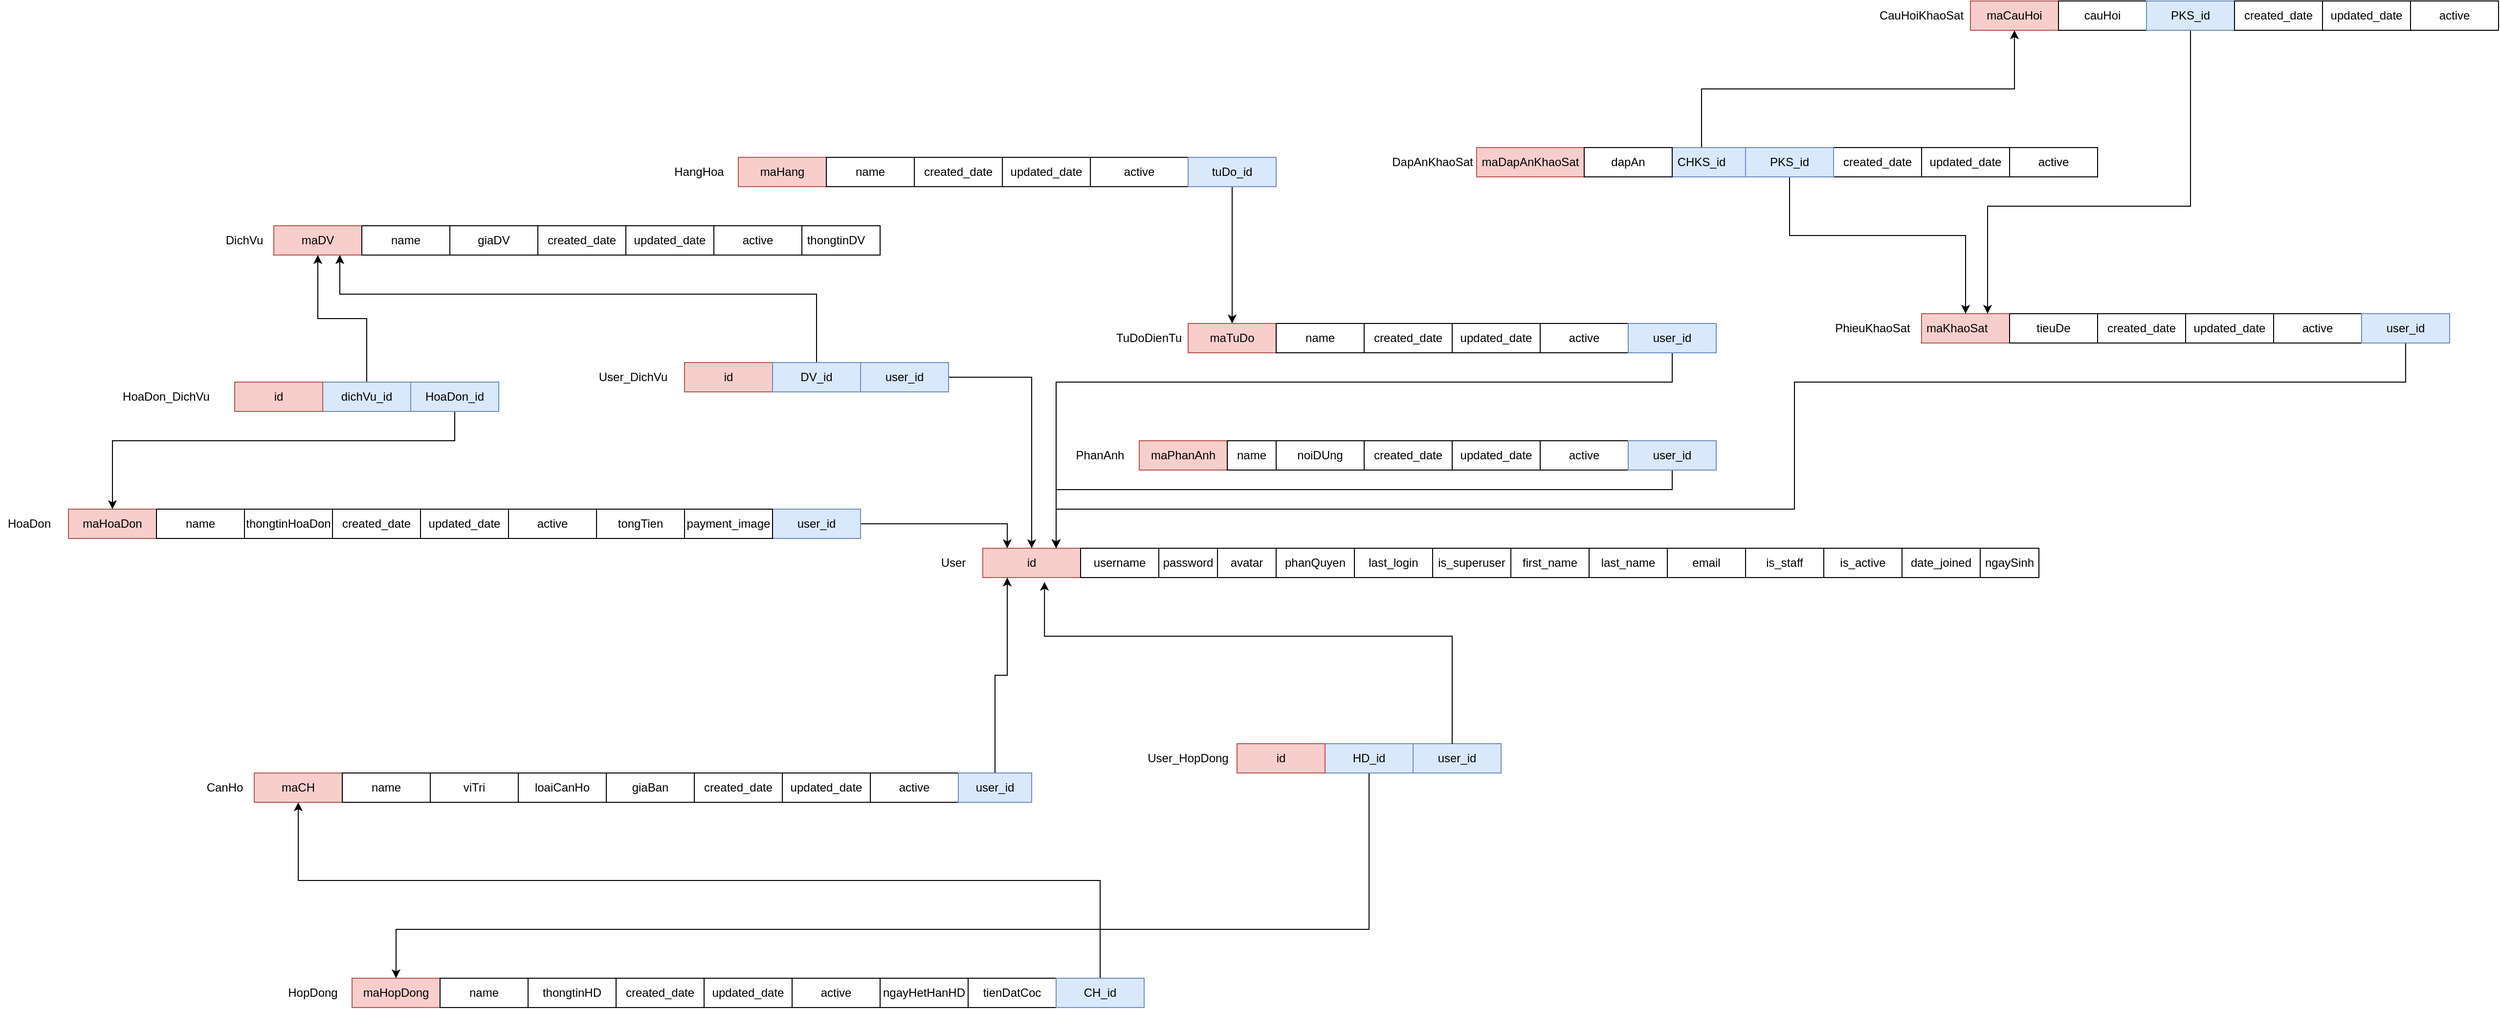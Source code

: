 <mxfile version="24.3.1" type="device">
  <diagram name="Page-1" id="q1O1vENpDjxw2p7QvaA1">
    <mxGraphModel dx="2934" dy="2238" grid="1" gridSize="10" guides="1" tooltips="1" connect="1" arrows="1" fold="1" page="1" pageScale="1" pageWidth="850" pageHeight="1100" math="0" shadow="0">
      <root>
        <mxCell id="0" />
        <mxCell id="1" parent="0" />
        <mxCell id="GTbB38UrbF-Rtl87e6up-108" value="id" style="rounded=0;whiteSpace=wrap;html=1;fillColor=#f8cecc;strokeColor=#b85450;" vertex="1" parent="1">
          <mxGeometry x="440" y="510" width="100" height="30" as="geometry" />
        </mxCell>
        <mxCell id="GTbB38UrbF-Rtl87e6up-109" value="User" style="text;html=1;align=center;verticalAlign=middle;whiteSpace=wrap;rounded=0;" vertex="1" parent="1">
          <mxGeometry x="380" y="510" width="60" height="30" as="geometry" />
        </mxCell>
        <mxCell id="GTbB38UrbF-Rtl87e6up-110" value="username" style="rounded=0;whiteSpace=wrap;html=1;" vertex="1" parent="1">
          <mxGeometry x="540" y="510" width="80" height="30" as="geometry" />
        </mxCell>
        <mxCell id="GTbB38UrbF-Rtl87e6up-111" value="password" style="rounded=0;whiteSpace=wrap;html=1;" vertex="1" parent="1">
          <mxGeometry x="620" y="510" width="60" height="30" as="geometry" />
        </mxCell>
        <mxCell id="GTbB38UrbF-Rtl87e6up-112" value="avatar" style="rounded=0;whiteSpace=wrap;html=1;" vertex="1" parent="1">
          <mxGeometry x="680" y="510" width="60" height="30" as="geometry" />
        </mxCell>
        <mxCell id="GTbB38UrbF-Rtl87e6up-113" value="phanQuyen" style="rounded=0;whiteSpace=wrap;html=1;" vertex="1" parent="1">
          <mxGeometry x="740" y="510" width="80" height="30" as="geometry" />
        </mxCell>
        <mxCell id="GTbB38UrbF-Rtl87e6up-114" value="maCH" style="rounded=0;whiteSpace=wrap;html=1;fillColor=#f8cecc;strokeColor=#b85450;" vertex="1" parent="1">
          <mxGeometry x="-305" y="740" width="90" height="30" as="geometry" />
        </mxCell>
        <mxCell id="GTbB38UrbF-Rtl87e6up-115" value="HopDong" style="text;html=1;align=center;verticalAlign=middle;whiteSpace=wrap;rounded=0;rotation=0;" vertex="1" parent="1">
          <mxGeometry x="-275" y="950" width="60" height="30" as="geometry" />
        </mxCell>
        <mxCell id="GTbB38UrbF-Rtl87e6up-116" value="name" style="rounded=0;whiteSpace=wrap;html=1;" vertex="1" parent="1">
          <mxGeometry x="-215" y="740" width="90" height="30" as="geometry" />
        </mxCell>
        <mxCell id="GTbB38UrbF-Rtl87e6up-117" value="viTri" style="rounded=0;whiteSpace=wrap;html=1;" vertex="1" parent="1">
          <mxGeometry x="-125" y="740" width="90" height="30" as="geometry" />
        </mxCell>
        <mxCell id="GTbB38UrbF-Rtl87e6up-118" value="loaiCanHo" style="rounded=0;whiteSpace=wrap;html=1;" vertex="1" parent="1">
          <mxGeometry x="-35" y="740" width="90" height="30" as="geometry" />
        </mxCell>
        <mxCell id="GTbB38UrbF-Rtl87e6up-119" value="giaBan" style="rounded=0;whiteSpace=wrap;html=1;" vertex="1" parent="1">
          <mxGeometry x="55" y="740" width="90" height="30" as="geometry" />
        </mxCell>
        <mxCell id="GTbB38UrbF-Rtl87e6up-120" value="first_name" style="rounded=0;whiteSpace=wrap;html=1;" vertex="1" parent="1">
          <mxGeometry x="980" y="510" width="80" height="30" as="geometry" />
        </mxCell>
        <mxCell id="GTbB38UrbF-Rtl87e6up-121" value="last_login" style="rounded=0;whiteSpace=wrap;html=1;" vertex="1" parent="1">
          <mxGeometry x="820" y="510" width="80" height="30" as="geometry" />
        </mxCell>
        <mxCell id="GTbB38UrbF-Rtl87e6up-122" value="is_superuser" style="rounded=0;whiteSpace=wrap;html=1;" vertex="1" parent="1">
          <mxGeometry x="900" y="510" width="80" height="30" as="geometry" />
        </mxCell>
        <mxCell id="GTbB38UrbF-Rtl87e6up-123" value="last_name" style="rounded=0;whiteSpace=wrap;html=1;" vertex="1" parent="1">
          <mxGeometry x="1060" y="510" width="80" height="30" as="geometry" />
        </mxCell>
        <mxCell id="GTbB38UrbF-Rtl87e6up-124" value="email" style="rounded=0;whiteSpace=wrap;html=1;" vertex="1" parent="1">
          <mxGeometry x="1140" y="510" width="80" height="30" as="geometry" />
        </mxCell>
        <mxCell id="GTbB38UrbF-Rtl87e6up-125" value="is_staff" style="rounded=0;whiteSpace=wrap;html=1;" vertex="1" parent="1">
          <mxGeometry x="1220" y="510" width="80" height="30" as="geometry" />
        </mxCell>
        <mxCell id="GTbB38UrbF-Rtl87e6up-126" value="is_active" style="rounded=0;whiteSpace=wrap;html=1;" vertex="1" parent="1">
          <mxGeometry x="1300" y="510" width="80" height="30" as="geometry" />
        </mxCell>
        <mxCell id="GTbB38UrbF-Rtl87e6up-127" value="date_joined" style="rounded=0;whiteSpace=wrap;html=1;" vertex="1" parent="1">
          <mxGeometry x="1380" y="510" width="80" height="30" as="geometry" />
        </mxCell>
        <mxCell id="GTbB38UrbF-Rtl87e6up-128" value="ngaySinh" style="rounded=0;whiteSpace=wrap;html=1;" vertex="1" parent="1">
          <mxGeometry x="1460" y="510" width="60" height="30" as="geometry" />
        </mxCell>
        <mxCell id="GTbB38UrbF-Rtl87e6up-129" value="CanHo" style="text;html=1;align=center;verticalAlign=middle;whiteSpace=wrap;rounded=0;" vertex="1" parent="1">
          <mxGeometry x="-365" y="740" width="60" height="30" as="geometry" />
        </mxCell>
        <mxCell id="GTbB38UrbF-Rtl87e6up-130" value="maHopDong" style="rounded=0;whiteSpace=wrap;html=1;fillColor=#f8cecc;strokeColor=#b85450;" vertex="1" parent="1">
          <mxGeometry x="-205" y="950" width="90" height="30" as="geometry" />
        </mxCell>
        <mxCell id="GTbB38UrbF-Rtl87e6up-131" value="name" style="rounded=0;whiteSpace=wrap;html=1;" vertex="1" parent="1">
          <mxGeometry x="-115" y="950" width="90" height="30" as="geometry" />
        </mxCell>
        <mxCell id="GTbB38UrbF-Rtl87e6up-132" value="thongtinHD" style="rounded=0;whiteSpace=wrap;html=1;" vertex="1" parent="1">
          <mxGeometry x="-25" y="950" width="90" height="30" as="geometry" />
        </mxCell>
        <mxCell id="GTbB38UrbF-Rtl87e6up-133" value="created_date" style="rounded=0;whiteSpace=wrap;html=1;" vertex="1" parent="1">
          <mxGeometry x="65" y="950" width="90" height="30" as="geometry" />
        </mxCell>
        <mxCell id="GTbB38UrbF-Rtl87e6up-134" value="ngayHetHanHD" style="rounded=0;whiteSpace=wrap;html=1;" vertex="1" parent="1">
          <mxGeometry x="335" y="950" width="90" height="30" as="geometry" />
        </mxCell>
        <mxCell id="GTbB38UrbF-Rtl87e6up-135" value="tienDatCoc" style="rounded=0;whiteSpace=wrap;html=1;" vertex="1" parent="1">
          <mxGeometry x="425" y="950" width="90" height="30" as="geometry" />
        </mxCell>
        <mxCell id="GTbB38UrbF-Rtl87e6up-136" value="HoaDon" style="text;html=1;align=center;verticalAlign=middle;whiteSpace=wrap;rounded=0;rotation=0;" vertex="1" parent="1">
          <mxGeometry x="-565" y="470" width="60" height="30" as="geometry" />
        </mxCell>
        <mxCell id="GTbB38UrbF-Rtl87e6up-137" value="maHoaDon" style="rounded=0;whiteSpace=wrap;html=1;fillColor=#f8cecc;strokeColor=#b85450;" vertex="1" parent="1">
          <mxGeometry x="-495" y="470" width="90" height="30" as="geometry" />
        </mxCell>
        <mxCell id="GTbB38UrbF-Rtl87e6up-138" value="name" style="rounded=0;whiteSpace=wrap;html=1;" vertex="1" parent="1">
          <mxGeometry x="-405" y="470" width="90" height="30" as="geometry" />
        </mxCell>
        <mxCell id="GTbB38UrbF-Rtl87e6up-139" value="thongtinHoaDon" style="rounded=0;whiteSpace=wrap;html=1;" vertex="1" parent="1">
          <mxGeometry x="-315" y="470" width="90" height="30" as="geometry" />
        </mxCell>
        <mxCell id="GTbB38UrbF-Rtl87e6up-140" value="created_date" style="rounded=0;whiteSpace=wrap;html=1;" vertex="1" parent="1">
          <mxGeometry x="-225" y="470" width="90" height="30" as="geometry" />
        </mxCell>
        <mxCell id="GTbB38UrbF-Rtl87e6up-141" value="tongTien" style="rounded=0;whiteSpace=wrap;html=1;" vertex="1" parent="1">
          <mxGeometry x="45" y="470" width="90" height="30" as="geometry" />
        </mxCell>
        <mxCell id="GTbB38UrbF-Rtl87e6up-142" value="DichVu" style="text;html=1;align=center;verticalAlign=middle;whiteSpace=wrap;rounded=0;rotation=0;" vertex="1" parent="1">
          <mxGeometry x="-345" y="180" width="60" height="30" as="geometry" />
        </mxCell>
        <mxCell id="GTbB38UrbF-Rtl87e6up-143" value="maDV" style="rounded=0;whiteSpace=wrap;html=1;fillColor=#f8cecc;strokeColor=#b85450;" vertex="1" parent="1">
          <mxGeometry x="-285" y="180" width="90" height="30" as="geometry" />
        </mxCell>
        <mxCell id="GTbB38UrbF-Rtl87e6up-144" value="name" style="rounded=0;whiteSpace=wrap;html=1;" vertex="1" parent="1">
          <mxGeometry x="-195" y="180" width="90" height="30" as="geometry" />
        </mxCell>
        <mxCell id="GTbB38UrbF-Rtl87e6up-145" value="giaDV" style="rounded=0;whiteSpace=wrap;html=1;" vertex="1" parent="1">
          <mxGeometry x="-105" y="180" width="90" height="30" as="geometry" />
        </mxCell>
        <mxCell id="GTbB38UrbF-Rtl87e6up-146" value="created_date" style="rounded=0;whiteSpace=wrap;html=1;" vertex="1" parent="1">
          <mxGeometry x="-15" y="180" width="90" height="30" as="geometry" />
        </mxCell>
        <mxCell id="GTbB38UrbF-Rtl87e6up-147" value="thongtinDV" style="rounded=0;whiteSpace=wrap;html=1;" vertex="1" parent="1">
          <mxGeometry x="245" y="180" width="90" height="30" as="geometry" />
        </mxCell>
        <mxCell id="GTbB38UrbF-Rtl87e6up-148" value="TuDoDienTu" style="text;html=1;align=center;verticalAlign=middle;whiteSpace=wrap;rounded=0;rotation=0;" vertex="1" parent="1">
          <mxGeometry x="580" y="280" width="60" height="30" as="geometry" />
        </mxCell>
        <mxCell id="GTbB38UrbF-Rtl87e6up-149" value="maTuDo" style="rounded=0;whiteSpace=wrap;html=1;fillColor=#f8cecc;strokeColor=#b85450;" vertex="1" parent="1">
          <mxGeometry x="650" y="280" width="90" height="30" as="geometry" />
        </mxCell>
        <mxCell id="GTbB38UrbF-Rtl87e6up-150" value="name" style="rounded=0;whiteSpace=wrap;html=1;" vertex="1" parent="1">
          <mxGeometry x="740" y="280" width="90" height="30" as="geometry" />
        </mxCell>
        <mxCell id="GTbB38UrbF-Rtl87e6up-151" value="created_date" style="rounded=0;whiteSpace=wrap;html=1;" vertex="1" parent="1">
          <mxGeometry x="830" y="280" width="90" height="30" as="geometry" />
        </mxCell>
        <mxCell id="GTbB38UrbF-Rtl87e6up-152" value="active" style="rounded=0;whiteSpace=wrap;html=1;" vertex="1" parent="1">
          <mxGeometry x="1010" y="280" width="90" height="30" as="geometry" />
        </mxCell>
        <mxCell id="GTbB38UrbF-Rtl87e6up-153" value="updated_date" style="rounded=0;whiteSpace=wrap;html=1;" vertex="1" parent="1">
          <mxGeometry x="920" y="280" width="90" height="30" as="geometry" />
        </mxCell>
        <mxCell id="GTbB38UrbF-Rtl87e6up-154" value="updated_date" style="rounded=0;whiteSpace=wrap;html=1;" vertex="1" parent="1">
          <mxGeometry x="75" y="180" width="90" height="30" as="geometry" />
        </mxCell>
        <mxCell id="GTbB38UrbF-Rtl87e6up-155" value="active" style="rounded=0;whiteSpace=wrap;html=1;" vertex="1" parent="1">
          <mxGeometry x="165" y="180" width="90" height="30" as="geometry" />
        </mxCell>
        <mxCell id="GTbB38UrbF-Rtl87e6up-156" value="updated_date" style="rounded=0;whiteSpace=wrap;html=1;" vertex="1" parent="1">
          <mxGeometry x="-135" y="470" width="90" height="30" as="geometry" />
        </mxCell>
        <mxCell id="GTbB38UrbF-Rtl87e6up-157" value="active" style="rounded=0;whiteSpace=wrap;html=1;" vertex="1" parent="1">
          <mxGeometry x="-45" y="470" width="90" height="30" as="geometry" />
        </mxCell>
        <mxCell id="GTbB38UrbF-Rtl87e6up-158" value="updated_date" style="rounded=0;whiteSpace=wrap;html=1;" vertex="1" parent="1">
          <mxGeometry x="155" y="950" width="90" height="30" as="geometry" />
        </mxCell>
        <mxCell id="GTbB38UrbF-Rtl87e6up-159" value="active" style="rounded=0;whiteSpace=wrap;html=1;" vertex="1" parent="1">
          <mxGeometry x="245" y="950" width="90" height="30" as="geometry" />
        </mxCell>
        <mxCell id="GTbB38UrbF-Rtl87e6up-160" value="updated_date" style="rounded=0;whiteSpace=wrap;html=1;" vertex="1" parent="1">
          <mxGeometry x="235" y="740" width="90" height="30" as="geometry" />
        </mxCell>
        <mxCell id="GTbB38UrbF-Rtl87e6up-161" value="created_date" style="rounded=0;whiteSpace=wrap;html=1;" vertex="1" parent="1">
          <mxGeometry x="145" y="740" width="90" height="30" as="geometry" />
        </mxCell>
        <mxCell id="GTbB38UrbF-Rtl87e6up-162" value="active" style="rounded=0;whiteSpace=wrap;html=1;" vertex="1" parent="1">
          <mxGeometry x="325" y="740" width="90" height="30" as="geometry" />
        </mxCell>
        <mxCell id="GTbB38UrbF-Rtl87e6up-163" value="HangHoa" style="text;html=1;align=center;verticalAlign=middle;whiteSpace=wrap;rounded=0;rotation=0;" vertex="1" parent="1">
          <mxGeometry x="120" y="110" width="60" height="30" as="geometry" />
        </mxCell>
        <mxCell id="GTbB38UrbF-Rtl87e6up-164" value="maHang" style="rounded=0;whiteSpace=wrap;html=1;fillColor=#f8cecc;strokeColor=#b85450;" vertex="1" parent="1">
          <mxGeometry x="190" y="110" width="90" height="30" as="geometry" />
        </mxCell>
        <mxCell id="GTbB38UrbF-Rtl87e6up-165" value="name" style="rounded=0;whiteSpace=wrap;html=1;" vertex="1" parent="1">
          <mxGeometry x="280" y="110" width="90" height="30" as="geometry" />
        </mxCell>
        <mxCell id="GTbB38UrbF-Rtl87e6up-166" value="created_date" style="rounded=0;whiteSpace=wrap;html=1;" vertex="1" parent="1">
          <mxGeometry x="370" y="110" width="90" height="30" as="geometry" />
        </mxCell>
        <mxCell id="GTbB38UrbF-Rtl87e6up-167" value="active" style="rounded=0;whiteSpace=wrap;html=1;" vertex="1" parent="1">
          <mxGeometry x="550" y="110" width="100" height="30" as="geometry" />
        </mxCell>
        <mxCell id="GTbB38UrbF-Rtl87e6up-168" value="updated_date" style="rounded=0;whiteSpace=wrap;html=1;" vertex="1" parent="1">
          <mxGeometry x="460" y="110" width="90" height="30" as="geometry" />
        </mxCell>
        <mxCell id="GTbB38UrbF-Rtl87e6up-169" value="PhanAnh" style="text;html=1;align=center;verticalAlign=middle;whiteSpace=wrap;rounded=0;rotation=0;" vertex="1" parent="1">
          <mxGeometry x="530" y="400" width="60" height="30" as="geometry" />
        </mxCell>
        <mxCell id="GTbB38UrbF-Rtl87e6up-170" value="maPhanAnh" style="rounded=0;whiteSpace=wrap;html=1;fillColor=#f8cecc;strokeColor=#b85450;" vertex="1" parent="1">
          <mxGeometry x="600" y="400" width="90" height="30" as="geometry" />
        </mxCell>
        <mxCell id="GTbB38UrbF-Rtl87e6up-171" value="noiDUng" style="rounded=0;whiteSpace=wrap;html=1;" vertex="1" parent="1">
          <mxGeometry x="740" y="400" width="90" height="30" as="geometry" />
        </mxCell>
        <mxCell id="GTbB38UrbF-Rtl87e6up-172" value="created_date" style="rounded=0;whiteSpace=wrap;html=1;" vertex="1" parent="1">
          <mxGeometry x="830" y="400" width="90" height="30" as="geometry" />
        </mxCell>
        <mxCell id="GTbB38UrbF-Rtl87e6up-173" value="active" style="rounded=0;whiteSpace=wrap;html=1;" vertex="1" parent="1">
          <mxGeometry x="1010" y="400" width="90" height="30" as="geometry" />
        </mxCell>
        <mxCell id="GTbB38UrbF-Rtl87e6up-174" value="updated_date" style="rounded=0;whiteSpace=wrap;html=1;" vertex="1" parent="1">
          <mxGeometry x="920" y="400" width="90" height="30" as="geometry" />
        </mxCell>
        <mxCell id="GTbB38UrbF-Rtl87e6up-175" value="PhieuKhaoSat" style="text;html=1;align=center;verticalAlign=middle;whiteSpace=wrap;rounded=0;rotation=0;" vertex="1" parent="1">
          <mxGeometry x="1320" y="270" width="60" height="30" as="geometry" />
        </mxCell>
        <mxCell id="GTbB38UrbF-Rtl87e6up-176" value="maKhaoSat&lt;span style=&quot;white-space: pre;&quot;&gt;&#x9;&lt;/span&gt;" style="rounded=0;whiteSpace=wrap;html=1;fillColor=#f8cecc;strokeColor=#b85450;" vertex="1" parent="1">
          <mxGeometry x="1400" y="270" width="90" height="30" as="geometry" />
        </mxCell>
        <mxCell id="GTbB38UrbF-Rtl87e6up-177" value="tieuDe" style="rounded=0;whiteSpace=wrap;html=1;" vertex="1" parent="1">
          <mxGeometry x="1490" y="270" width="90" height="30" as="geometry" />
        </mxCell>
        <mxCell id="GTbB38UrbF-Rtl87e6up-179" value="active" style="rounded=0;whiteSpace=wrap;html=1;" vertex="1" parent="1">
          <mxGeometry x="1760" y="270" width="90" height="30" as="geometry" />
        </mxCell>
        <mxCell id="GTbB38UrbF-Rtl87e6up-180" value="updated_date" style="rounded=0;whiteSpace=wrap;html=1;" vertex="1" parent="1">
          <mxGeometry x="1670" y="270" width="90" height="30" as="geometry" />
        </mxCell>
        <mxCell id="GTbB38UrbF-Rtl87e6up-181" value="created_date" style="rounded=0;whiteSpace=wrap;html=1;" vertex="1" parent="1">
          <mxGeometry x="1580" y="270" width="90" height="30" as="geometry" />
        </mxCell>
        <mxCell id="GTbB38UrbF-Rtl87e6up-182" style="edgeStyle=orthogonalEdgeStyle;rounded=0;orthogonalLoop=1;jettySize=auto;html=1;entryX=0.25;entryY=0;entryDx=0;entryDy=0;" edge="1" parent="1" source="GTbB38UrbF-Rtl87e6up-183" target="GTbB38UrbF-Rtl87e6up-108">
          <mxGeometry relative="1" as="geometry" />
        </mxCell>
        <mxCell id="GTbB38UrbF-Rtl87e6up-183" value="user_id" style="rounded=0;whiteSpace=wrap;html=1;fillColor=#dae8fc;strokeColor=#6c8ebf;" vertex="1" parent="1">
          <mxGeometry x="225" y="470" width="90" height="30" as="geometry" />
        </mxCell>
        <mxCell id="GTbB38UrbF-Rtl87e6up-219" style="edgeStyle=orthogonalEdgeStyle;rounded=0;orthogonalLoop=1;jettySize=auto;html=1;entryX=0.5;entryY=0;entryDx=0;entryDy=0;" edge="1" parent="1" source="GTbB38UrbF-Rtl87e6up-185" target="GTbB38UrbF-Rtl87e6up-108">
          <mxGeometry relative="1" as="geometry" />
        </mxCell>
        <mxCell id="GTbB38UrbF-Rtl87e6up-185" value="user_id" style="rounded=0;whiteSpace=wrap;html=1;fillColor=#dae8fc;strokeColor=#6c8ebf;" vertex="1" parent="1">
          <mxGeometry x="315" y="320" width="90" height="30" as="geometry" />
        </mxCell>
        <mxCell id="GTbB38UrbF-Rtl87e6up-186" value="HoaDon_DichVu" style="text;html=1;align=center;verticalAlign=middle;whiteSpace=wrap;rounded=0;rotation=0;" vertex="1" parent="1">
          <mxGeometry x="-425" y="340" width="60" height="30" as="geometry" />
        </mxCell>
        <mxCell id="GTbB38UrbF-Rtl87e6up-187" style="edgeStyle=orthogonalEdgeStyle;rounded=0;orthogonalLoop=1;jettySize=auto;html=1;entryX=0.5;entryY=1;entryDx=0;entryDy=0;" edge="1" parent="1" source="GTbB38UrbF-Rtl87e6up-188" target="GTbB38UrbF-Rtl87e6up-143">
          <mxGeometry relative="1" as="geometry" />
        </mxCell>
        <mxCell id="GTbB38UrbF-Rtl87e6up-188" value="dichVu_id" style="rounded=0;whiteSpace=wrap;html=1;fillColor=#dae8fc;strokeColor=#6c8ebf;" vertex="1" parent="1">
          <mxGeometry x="-235" y="340" width="90" height="30" as="geometry" />
        </mxCell>
        <mxCell id="GTbB38UrbF-Rtl87e6up-189" style="edgeStyle=orthogonalEdgeStyle;rounded=0;orthogonalLoop=1;jettySize=auto;html=1;entryX=0.5;entryY=0;entryDx=0;entryDy=0;" edge="1" parent="1" source="GTbB38UrbF-Rtl87e6up-190" target="GTbB38UrbF-Rtl87e6up-137">
          <mxGeometry relative="1" as="geometry">
            <Array as="points">
              <mxPoint x="-100" y="400" />
              <mxPoint x="-450" y="400" />
            </Array>
          </mxGeometry>
        </mxCell>
        <mxCell id="GTbB38UrbF-Rtl87e6up-190" value="HoaDon_id" style="rounded=0;whiteSpace=wrap;html=1;fillColor=#dae8fc;strokeColor=#6c8ebf;" vertex="1" parent="1">
          <mxGeometry x="-145" y="340" width="90" height="30" as="geometry" />
        </mxCell>
        <mxCell id="GTbB38UrbF-Rtl87e6up-191" value="id" style="rounded=0;whiteSpace=wrap;html=1;fillColor=#f8cecc;strokeColor=#b85450;" vertex="1" parent="1">
          <mxGeometry x="-325" y="340" width="90" height="30" as="geometry" />
        </mxCell>
        <mxCell id="GTbB38UrbF-Rtl87e6up-192" style="edgeStyle=orthogonalEdgeStyle;rounded=0;orthogonalLoop=1;jettySize=auto;html=1;entryX=0.75;entryY=0;entryDx=0;entryDy=0;" edge="1" parent="1" source="GTbB38UrbF-Rtl87e6up-193" target="GTbB38UrbF-Rtl87e6up-108">
          <mxGeometry relative="1" as="geometry">
            <Array as="points">
              <mxPoint x="1145" y="340" />
              <mxPoint x="515" y="340" />
            </Array>
          </mxGeometry>
        </mxCell>
        <mxCell id="GTbB38UrbF-Rtl87e6up-193" value="user_id" style="rounded=0;whiteSpace=wrap;html=1;fillColor=#dae8fc;strokeColor=#6c8ebf;" vertex="1" parent="1">
          <mxGeometry x="1100" y="280" width="90" height="30" as="geometry" />
        </mxCell>
        <mxCell id="GTbB38UrbF-Rtl87e6up-194" style="edgeStyle=orthogonalEdgeStyle;rounded=0;orthogonalLoop=1;jettySize=auto;html=1;entryX=0.5;entryY=0;entryDx=0;entryDy=0;" edge="1" parent="1" source="GTbB38UrbF-Rtl87e6up-195" target="GTbB38UrbF-Rtl87e6up-149">
          <mxGeometry relative="1" as="geometry" />
        </mxCell>
        <mxCell id="GTbB38UrbF-Rtl87e6up-195" value="tuDo_id" style="rounded=0;whiteSpace=wrap;html=1;fillColor=#dae8fc;strokeColor=#6c8ebf;" vertex="1" parent="1">
          <mxGeometry x="650" y="110" width="90" height="30" as="geometry" />
        </mxCell>
        <mxCell id="GTbB38UrbF-Rtl87e6up-196" style="edgeStyle=orthogonalEdgeStyle;rounded=0;orthogonalLoop=1;jettySize=auto;html=1;entryX=0.5;entryY=1;entryDx=0;entryDy=0;" edge="1" parent="1" source="GTbB38UrbF-Rtl87e6up-197" target="GTbB38UrbF-Rtl87e6up-114">
          <mxGeometry relative="1" as="geometry">
            <Array as="points">
              <mxPoint x="560" y="850" />
              <mxPoint x="-260" y="850" />
            </Array>
          </mxGeometry>
        </mxCell>
        <mxCell id="GTbB38UrbF-Rtl87e6up-197" value="CH_id" style="rounded=0;whiteSpace=wrap;html=1;fillColor=#dae8fc;strokeColor=#6c8ebf;" vertex="1" parent="1">
          <mxGeometry x="515" y="950" width="90" height="30" as="geometry" />
        </mxCell>
        <mxCell id="GTbB38UrbF-Rtl87e6up-198" style="edgeStyle=orthogonalEdgeStyle;rounded=0;orthogonalLoop=1;jettySize=auto;html=1;entryX=0.25;entryY=1;entryDx=0;entryDy=0;" edge="1" parent="1" source="GTbB38UrbF-Rtl87e6up-199" target="GTbB38UrbF-Rtl87e6up-108">
          <mxGeometry relative="1" as="geometry" />
        </mxCell>
        <mxCell id="GTbB38UrbF-Rtl87e6up-199" value="user_id" style="rounded=0;whiteSpace=wrap;html=1;fillColor=#dae8fc;strokeColor=#6c8ebf;" vertex="1" parent="1">
          <mxGeometry x="415" y="740" width="75" height="30" as="geometry" />
        </mxCell>
        <mxCell id="GTbB38UrbF-Rtl87e6up-200" value="User_HopDong" style="text;html=1;align=center;verticalAlign=middle;whiteSpace=wrap;rounded=0;" vertex="1" parent="1">
          <mxGeometry x="620" y="710" width="60" height="30" as="geometry" />
        </mxCell>
        <mxCell id="GTbB38UrbF-Rtl87e6up-201" style="edgeStyle=orthogonalEdgeStyle;rounded=0;orthogonalLoop=1;jettySize=auto;html=1;entryX=0.5;entryY=0;entryDx=0;entryDy=0;exitX=0.5;exitY=1;exitDx=0;exitDy=0;" edge="1" parent="1" source="GTbB38UrbF-Rtl87e6up-202" target="GTbB38UrbF-Rtl87e6up-130">
          <mxGeometry relative="1" as="geometry">
            <Array as="points">
              <mxPoint x="835" y="900" />
              <mxPoint x="-160" y="900" />
            </Array>
          </mxGeometry>
        </mxCell>
        <mxCell id="GTbB38UrbF-Rtl87e6up-202" value="HD_id" style="rounded=0;whiteSpace=wrap;html=1;fillColor=#dae8fc;strokeColor=#6c8ebf;" vertex="1" parent="1">
          <mxGeometry x="790" y="710" width="90" height="30" as="geometry" />
        </mxCell>
        <mxCell id="GTbB38UrbF-Rtl87e6up-203" value="id" style="rounded=0;whiteSpace=wrap;html=1;fillColor=#f8cecc;strokeColor=#b85450;" vertex="1" parent="1">
          <mxGeometry x="700" y="710" width="90" height="30" as="geometry" />
        </mxCell>
        <mxCell id="GTbB38UrbF-Rtl87e6up-204" value="user_id" style="rounded=0;whiteSpace=wrap;html=1;fillColor=#dae8fc;strokeColor=#6c8ebf;" vertex="1" parent="1">
          <mxGeometry x="880" y="710" width="90" height="30" as="geometry" />
        </mxCell>
        <mxCell id="GTbB38UrbF-Rtl87e6up-205" style="edgeStyle=orthogonalEdgeStyle;rounded=0;orthogonalLoop=1;jettySize=auto;html=1;entryX=0.631;entryY=1.148;entryDx=0;entryDy=0;entryPerimeter=0;" edge="1" parent="1" source="GTbB38UrbF-Rtl87e6up-204" target="GTbB38UrbF-Rtl87e6up-108">
          <mxGeometry relative="1" as="geometry">
            <Array as="points">
              <mxPoint x="920" y="600" />
              <mxPoint x="503" y="600" />
            </Array>
          </mxGeometry>
        </mxCell>
        <mxCell id="GTbB38UrbF-Rtl87e6up-206" style="edgeStyle=orthogonalEdgeStyle;rounded=0;orthogonalLoop=1;jettySize=auto;html=1;entryX=0.75;entryY=0;entryDx=0;entryDy=0;" edge="1" parent="1" source="GTbB38UrbF-Rtl87e6up-207" target="GTbB38UrbF-Rtl87e6up-108">
          <mxGeometry relative="1" as="geometry">
            <Array as="points">
              <mxPoint x="1145" y="450" />
              <mxPoint x="515" y="450" />
            </Array>
          </mxGeometry>
        </mxCell>
        <mxCell id="GTbB38UrbF-Rtl87e6up-207" value="user_id" style="rounded=0;whiteSpace=wrap;html=1;fillColor=#dae8fc;strokeColor=#6c8ebf;" vertex="1" parent="1">
          <mxGeometry x="1100" y="400" width="90" height="30" as="geometry" />
        </mxCell>
        <mxCell id="GTbB38UrbF-Rtl87e6up-214" value="name" style="rounded=0;whiteSpace=wrap;html=1;" vertex="1" parent="1">
          <mxGeometry x="690" y="400" width="50" height="30" as="geometry" />
        </mxCell>
        <mxCell id="GTbB38UrbF-Rtl87e6up-215" value="User_DichVu" style="text;html=1;align=center;verticalAlign=middle;whiteSpace=wrap;rounded=0;rotation=0;" vertex="1" parent="1">
          <mxGeometry x="40" y="320" width="85" height="30" as="geometry" />
        </mxCell>
        <mxCell id="GTbB38UrbF-Rtl87e6up-218" style="edgeStyle=orthogonalEdgeStyle;rounded=0;orthogonalLoop=1;jettySize=auto;html=1;entryX=0.75;entryY=1;entryDx=0;entryDy=0;exitX=0.5;exitY=0;exitDx=0;exitDy=0;" edge="1" parent="1" source="GTbB38UrbF-Rtl87e6up-217" target="GTbB38UrbF-Rtl87e6up-143">
          <mxGeometry relative="1" as="geometry">
            <Array as="points">
              <mxPoint x="270" y="250" />
              <mxPoint x="-217" y="250" />
            </Array>
          </mxGeometry>
        </mxCell>
        <mxCell id="GTbB38UrbF-Rtl87e6up-216" value="id" style="rounded=0;whiteSpace=wrap;html=1;fillColor=#f8cecc;strokeColor=#b85450;" vertex="1" parent="1">
          <mxGeometry x="135" y="320" width="90" height="30" as="geometry" />
        </mxCell>
        <mxCell id="GTbB38UrbF-Rtl87e6up-217" value="DV_id" style="rounded=0;whiteSpace=wrap;html=1;fillColor=#dae8fc;strokeColor=#6c8ebf;" vertex="1" parent="1">
          <mxGeometry x="225" y="320" width="90" height="30" as="geometry" />
        </mxCell>
        <mxCell id="GTbB38UrbF-Rtl87e6up-221" value="CauHoiKhaoSat" style="text;html=1;align=center;verticalAlign=middle;whiteSpace=wrap;rounded=0;rotation=0;" vertex="1" parent="1">
          <mxGeometry x="1370" y="-50" width="60" height="30" as="geometry" />
        </mxCell>
        <mxCell id="GTbB38UrbF-Rtl87e6up-222" value="maCauHoi" style="rounded=0;whiteSpace=wrap;html=1;fillColor=#f8cecc;strokeColor=#b85450;" vertex="1" parent="1">
          <mxGeometry x="1450" y="-50" width="90" height="30" as="geometry" />
        </mxCell>
        <mxCell id="GTbB38UrbF-Rtl87e6up-223" value="cauHoi" style="rounded=0;whiteSpace=wrap;html=1;" vertex="1" parent="1">
          <mxGeometry x="1540" y="-50" width="90" height="30" as="geometry" />
        </mxCell>
        <mxCell id="GTbB38UrbF-Rtl87e6up-240" style="edgeStyle=orthogonalEdgeStyle;rounded=0;orthogonalLoop=1;jettySize=auto;html=1;entryX=0.75;entryY=0;entryDx=0;entryDy=0;exitX=0.5;exitY=1;exitDx=0;exitDy=0;" edge="1" parent="1" source="GTbB38UrbF-Rtl87e6up-224" target="GTbB38UrbF-Rtl87e6up-176">
          <mxGeometry relative="1" as="geometry">
            <Array as="points">
              <mxPoint x="1675" y="160" />
              <mxPoint x="1468" y="160" />
            </Array>
          </mxGeometry>
        </mxCell>
        <mxCell id="GTbB38UrbF-Rtl87e6up-224" value="PKS_id" style="rounded=0;whiteSpace=wrap;html=1;fillColor=#dae8fc;strokeColor=#6c8ebf;" vertex="1" parent="1">
          <mxGeometry x="1630" y="-50" width="90" height="30" as="geometry" />
        </mxCell>
        <mxCell id="GTbB38UrbF-Rtl87e6up-225" value="active" style="rounded=0;whiteSpace=wrap;html=1;" vertex="1" parent="1">
          <mxGeometry x="1900" y="-50" width="90" height="30" as="geometry" />
        </mxCell>
        <mxCell id="GTbB38UrbF-Rtl87e6up-226" value="updated_date" style="rounded=0;whiteSpace=wrap;html=1;" vertex="1" parent="1">
          <mxGeometry x="1810" y="-50" width="90" height="30" as="geometry" />
        </mxCell>
        <mxCell id="GTbB38UrbF-Rtl87e6up-227" value="created_date" style="rounded=0;whiteSpace=wrap;html=1;" vertex="1" parent="1">
          <mxGeometry x="1720" y="-50" width="90" height="30" as="geometry" />
        </mxCell>
        <mxCell id="GTbB38UrbF-Rtl87e6up-229" value="DapAnKhaoSat" style="text;html=1;align=center;verticalAlign=middle;whiteSpace=wrap;rounded=0;rotation=0;" vertex="1" parent="1">
          <mxGeometry x="870" y="100" width="60" height="30" as="geometry" />
        </mxCell>
        <mxCell id="GTbB38UrbF-Rtl87e6up-230" value="maDapAnKhaoSat" style="rounded=0;whiteSpace=wrap;html=1;fillColor=#f8cecc;strokeColor=#b85450;" vertex="1" parent="1">
          <mxGeometry x="945" y="100" width="110" height="30" as="geometry" />
        </mxCell>
        <mxCell id="GTbB38UrbF-Rtl87e6up-247" style="edgeStyle=orthogonalEdgeStyle;rounded=0;orthogonalLoop=1;jettySize=auto;html=1;entryX=0.5;entryY=1;entryDx=0;entryDy=0;" edge="1" parent="1" source="GTbB38UrbF-Rtl87e6up-232" target="GTbB38UrbF-Rtl87e6up-222">
          <mxGeometry relative="1" as="geometry">
            <Array as="points">
              <mxPoint x="1175" y="40" />
              <mxPoint x="1495" y="40" />
            </Array>
          </mxGeometry>
        </mxCell>
        <mxCell id="GTbB38UrbF-Rtl87e6up-232" value="CHKS_id" style="rounded=0;whiteSpace=wrap;html=1;fillColor=#dae8fc;strokeColor=#6c8ebf;" vertex="1" parent="1">
          <mxGeometry x="1130" y="100" width="90" height="30" as="geometry" />
        </mxCell>
        <mxCell id="GTbB38UrbF-Rtl87e6up-233" value="active" style="rounded=0;whiteSpace=wrap;html=1;" vertex="1" parent="1">
          <mxGeometry x="1490" y="100" width="90" height="30" as="geometry" />
        </mxCell>
        <mxCell id="GTbB38UrbF-Rtl87e6up-234" value="updated_date" style="rounded=0;whiteSpace=wrap;html=1;" vertex="1" parent="1">
          <mxGeometry x="1400" y="100" width="90" height="30" as="geometry" />
        </mxCell>
        <mxCell id="GTbB38UrbF-Rtl87e6up-235" value="created_date" style="rounded=0;whiteSpace=wrap;html=1;" vertex="1" parent="1">
          <mxGeometry x="1310" y="100" width="90" height="30" as="geometry" />
        </mxCell>
        <mxCell id="GTbB38UrbF-Rtl87e6up-243" style="edgeStyle=orthogonalEdgeStyle;rounded=0;orthogonalLoop=1;jettySize=auto;html=1;entryX=0.75;entryY=0;entryDx=0;entryDy=0;" edge="1" parent="1" source="GTbB38UrbF-Rtl87e6up-242" target="GTbB38UrbF-Rtl87e6up-108">
          <mxGeometry relative="1" as="geometry">
            <Array as="points">
              <mxPoint x="1895" y="340" />
              <mxPoint x="1270" y="340" />
              <mxPoint x="1270" y="470" />
              <mxPoint x="515" y="470" />
            </Array>
          </mxGeometry>
        </mxCell>
        <mxCell id="GTbB38UrbF-Rtl87e6up-242" value="user_id" style="rounded=0;whiteSpace=wrap;html=1;fillColor=#dae8fc;strokeColor=#6c8ebf;" vertex="1" parent="1">
          <mxGeometry x="1850" y="270" width="90" height="30" as="geometry" />
        </mxCell>
        <mxCell id="GTbB38UrbF-Rtl87e6up-249" style="edgeStyle=orthogonalEdgeStyle;rounded=0;orthogonalLoop=1;jettySize=auto;html=1;entryX=0.5;entryY=0;entryDx=0;entryDy=0;" edge="1" parent="1" source="GTbB38UrbF-Rtl87e6up-248" target="GTbB38UrbF-Rtl87e6up-176">
          <mxGeometry relative="1" as="geometry">
            <Array as="points">
              <mxPoint x="1265" y="190" />
              <mxPoint x="1445" y="190" />
            </Array>
          </mxGeometry>
        </mxCell>
        <mxCell id="GTbB38UrbF-Rtl87e6up-248" value="PKS_id" style="rounded=0;whiteSpace=wrap;html=1;fillColor=#dae8fc;strokeColor=#6c8ebf;" vertex="1" parent="1">
          <mxGeometry x="1220" y="100" width="90" height="30" as="geometry" />
        </mxCell>
        <mxCell id="GTbB38UrbF-Rtl87e6up-250" value="dapAn" style="rounded=0;whiteSpace=wrap;html=1;" vertex="1" parent="1">
          <mxGeometry x="1055" y="100" width="90" height="30" as="geometry" />
        </mxCell>
        <mxCell id="GTbB38UrbF-Rtl87e6up-254" value="payment_image" style="rounded=0;whiteSpace=wrap;html=1;" vertex="1" parent="1">
          <mxGeometry x="135" y="470" width="90" height="30" as="geometry" />
        </mxCell>
      </root>
    </mxGraphModel>
  </diagram>
</mxfile>
